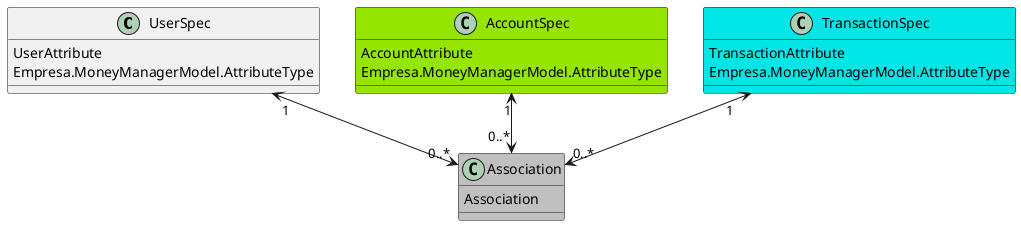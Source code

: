 @startuml Model
class UserSpec{
UserAttribute
Empresa.MoneyManagerModel.AttributeType
}
class AccountSpec #95e500 {
AccountAttribute
Empresa.MoneyManagerModel.AttributeType
}
class TransactionSpec #00e5e5 {
TransactionAttribute
Empresa.MoneyManagerModel.AttributeType
}
class Association #C0C0C0 {
Association
}
UserSpec "1" <--> "0..*" Association
AccountSpec "1" <--> "0..*" Association
TransactionSpec "1" <--> "0..*" Association
@enduml
